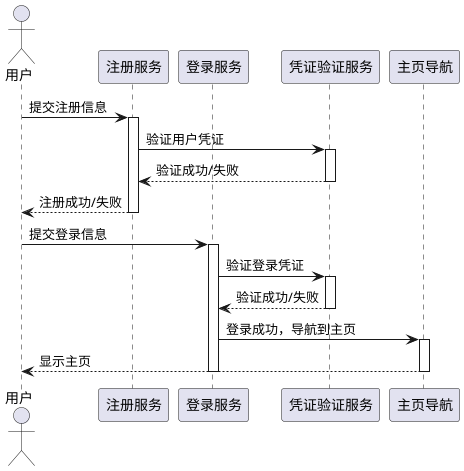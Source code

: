 @startuml
'https://plantuml.com/sequence-diagram

@startuml
actor 用户
participant "注册服务" as RegistrationService
participant "登录服务" as LoginService
participant "凭证验证服务" as CredentialValidation
participant "主页导航" as HomeNavigation

用户 -> RegistrationService : 提交注册信息
activate RegistrationService
RegistrationService -> CredentialValidation : 验证用户凭证
activate CredentialValidation
CredentialValidation --> RegistrationService : 验证成功/失败
deactivate CredentialValidation
RegistrationService --> 用户 : 注册成功/失败
deactivate RegistrationService

用户 -> LoginService : 提交登录信息
activate LoginService
LoginService -> CredentialValidation : 验证登录凭证
activate CredentialValidation
CredentialValidation --> LoginService : 验证成功/失败
deactivate CredentialValidation
LoginService -> HomeNavigation : 登录成功，导航到主页
activate HomeNavigation
HomeNavigation --> 用户 : 显示主页
deactivate HomeNavigation
deactivate LoginService
@enduml
